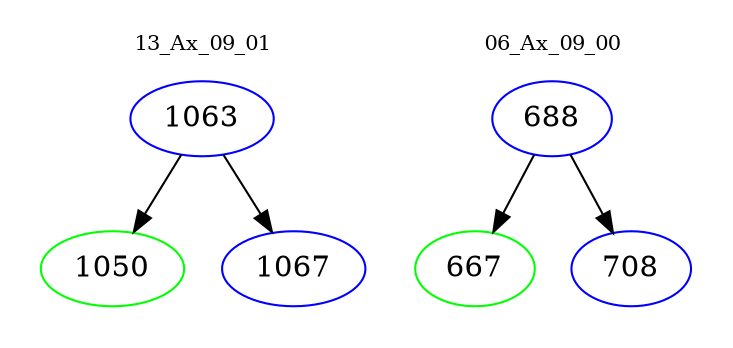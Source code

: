 digraph{
subgraph cluster_0 {
color = white
label = "13_Ax_09_01";
fontsize=10;
T0_1063 [label="1063", color="blue"]
T0_1063 -> T0_1050 [color="black"]
T0_1050 [label="1050", color="green"]
T0_1063 -> T0_1067 [color="black"]
T0_1067 [label="1067", color="blue"]
}
subgraph cluster_1 {
color = white
label = "06_Ax_09_00";
fontsize=10;
T1_688 [label="688", color="blue"]
T1_688 -> T1_667 [color="black"]
T1_667 [label="667", color="green"]
T1_688 -> T1_708 [color="black"]
T1_708 [label="708", color="blue"]
}
}

